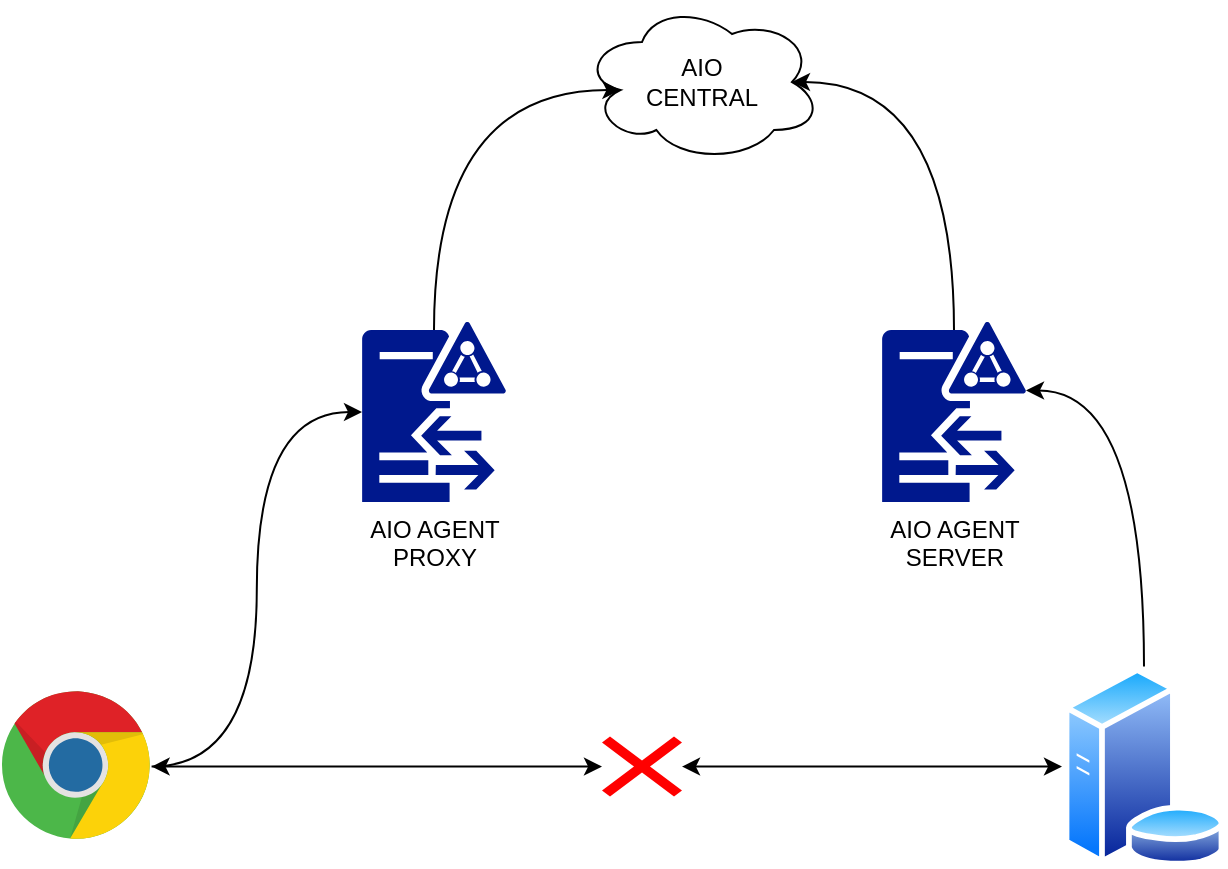 <mxfile version="21.6.5" type="device">
  <diagram name="Page-1" id="YfjIea2Uise1u91HAw16">
    <mxGraphModel dx="1194" dy="806" grid="1" gridSize="10" guides="1" tooltips="1" connect="1" arrows="1" fold="1" page="1" pageScale="1" pageWidth="850" pageHeight="1100" math="0" shadow="0">
      <root>
        <mxCell id="0" />
        <mxCell id="1" parent="0" />
        <mxCell id="hx8cS8YKUGEQTBjKl2xY-1" value="AIO&lt;br&gt;CENTRAL" style="ellipse;shape=cloud;whiteSpace=wrap;html=1;" vertex="1" parent="1">
          <mxGeometry x="450" y="80" width="120" height="80" as="geometry" />
        </mxCell>
        <mxCell id="hx8cS8YKUGEQTBjKl2xY-19" style="edgeStyle=orthogonalEdgeStyle;curved=1;rounded=0;orthogonalLoop=1;jettySize=auto;html=1;entryX=0.16;entryY=0.55;entryDx=0;entryDy=0;entryPerimeter=0;exitX=0.5;exitY=0.045;exitDx=0;exitDy=0;exitPerimeter=0;" edge="1" parent="1" source="hx8cS8YKUGEQTBjKl2xY-2" target="hx8cS8YKUGEQTBjKl2xY-1">
          <mxGeometry relative="1" as="geometry">
            <Array as="points">
              <mxPoint x="376" y="124" />
            </Array>
          </mxGeometry>
        </mxCell>
        <mxCell id="hx8cS8YKUGEQTBjKl2xY-2" value="AIO AGENT&lt;br&gt;PROXY" style="sketch=0;aspect=fixed;pointerEvents=1;shadow=0;dashed=0;html=1;strokeColor=none;labelPosition=center;verticalLabelPosition=bottom;verticalAlign=top;align=center;fillColor=#00188D;shape=mxgraph.mscae.enterprise.d" vertex="1" parent="1">
          <mxGeometry x="340" y="240" width="72" height="90" as="geometry" />
        </mxCell>
        <mxCell id="hx8cS8YKUGEQTBjKl2xY-17" style="edgeStyle=orthogonalEdgeStyle;curved=1;rounded=0;orthogonalLoop=1;jettySize=auto;html=1;entryX=0.875;entryY=0.5;entryDx=0;entryDy=0;entryPerimeter=0;exitX=0.5;exitY=0.045;exitDx=0;exitDy=0;exitPerimeter=0;" edge="1" parent="1" source="hx8cS8YKUGEQTBjKl2xY-3" target="hx8cS8YKUGEQTBjKl2xY-1">
          <mxGeometry relative="1" as="geometry">
            <Array as="points">
              <mxPoint x="636" y="120" />
            </Array>
          </mxGeometry>
        </mxCell>
        <mxCell id="hx8cS8YKUGEQTBjKl2xY-3" value="AIO AGENT&lt;br&gt;SERVER" style="sketch=0;aspect=fixed;pointerEvents=1;shadow=0;dashed=0;html=1;strokeColor=none;labelPosition=center;verticalLabelPosition=bottom;verticalAlign=top;align=center;fillColor=#00188D;shape=mxgraph.mscae.enterprise.d" vertex="1" parent="1">
          <mxGeometry x="600" y="240" width="72" height="90" as="geometry" />
        </mxCell>
        <mxCell id="hx8cS8YKUGEQTBjKl2xY-20" style="edgeStyle=orthogonalEdgeStyle;curved=1;rounded=0;orthogonalLoop=1;jettySize=auto;html=1;entryX=0;entryY=0.5;entryDx=0;entryDy=0;entryPerimeter=0;" edge="1" parent="1" source="hx8cS8YKUGEQTBjKl2xY-6" target="hx8cS8YKUGEQTBjKl2xY-2">
          <mxGeometry relative="1" as="geometry" />
        </mxCell>
        <mxCell id="hx8cS8YKUGEQTBjKl2xY-6" value="" style="dashed=0;outlineConnect=0;html=1;align=center;labelPosition=center;verticalLabelPosition=bottom;verticalAlign=top;shape=mxgraph.weblogos.chrome" vertex="1" parent="1">
          <mxGeometry x="160" y="424.6" width="74.8" height="75.4" as="geometry" />
        </mxCell>
        <mxCell id="hx8cS8YKUGEQTBjKl2xY-16" style="edgeStyle=orthogonalEdgeStyle;curved=1;rounded=0;orthogonalLoop=1;jettySize=auto;html=1;entryX=1;entryY=0.38;entryDx=0;entryDy=0;entryPerimeter=0;exitX=0.5;exitY=0;exitDx=0;exitDy=0;" edge="1" parent="1" source="hx8cS8YKUGEQTBjKl2xY-7" target="hx8cS8YKUGEQTBjKl2xY-3">
          <mxGeometry relative="1" as="geometry" />
        </mxCell>
        <mxCell id="hx8cS8YKUGEQTBjKl2xY-7" value="" style="image;aspect=fixed;perimeter=ellipsePerimeter;html=1;align=center;shadow=0;dashed=0;spacingTop=3;image=img/lib/active_directory/database_server.svg;" vertex="1" parent="1">
          <mxGeometry x="690" y="412.3" width="82" height="100" as="geometry" />
        </mxCell>
        <mxCell id="hx8cS8YKUGEQTBjKl2xY-8" value="" style="endArrow=classic;startArrow=classic;html=1;rounded=0;entryX=0;entryY=0.5;entryDx=0;entryDy=0;" edge="1" parent="1" source="hx8cS8YKUGEQTBjKl2xY-9" target="hx8cS8YKUGEQTBjKl2xY-7">
          <mxGeometry width="50" height="50" relative="1" as="geometry">
            <mxPoint x="470" y="530" as="sourcePoint" />
            <mxPoint x="690" y="470" as="targetPoint" />
          </mxGeometry>
        </mxCell>
        <mxCell id="hx8cS8YKUGEQTBjKl2xY-10" value="" style="endArrow=classic;startArrow=classic;html=1;rounded=0;entryX=0;entryY=0.5;entryDx=0;entryDy=0;" edge="1" parent="1" source="hx8cS8YKUGEQTBjKl2xY-6" target="hx8cS8YKUGEQTBjKl2xY-9">
          <mxGeometry width="50" height="50" relative="1" as="geometry">
            <mxPoint x="235" y="462" as="sourcePoint" />
            <mxPoint x="690" y="462" as="targetPoint" />
          </mxGeometry>
        </mxCell>
        <mxCell id="hx8cS8YKUGEQTBjKl2xY-9" value="" style="shape=mxgraph.mockup.markup.redX;fillColor=#ff0000;html=1;shadow=0;whiteSpace=wrap;strokeColor=none;" vertex="1" parent="1">
          <mxGeometry x="460" y="447.3" width="40" height="30" as="geometry" />
        </mxCell>
      </root>
    </mxGraphModel>
  </diagram>
</mxfile>
